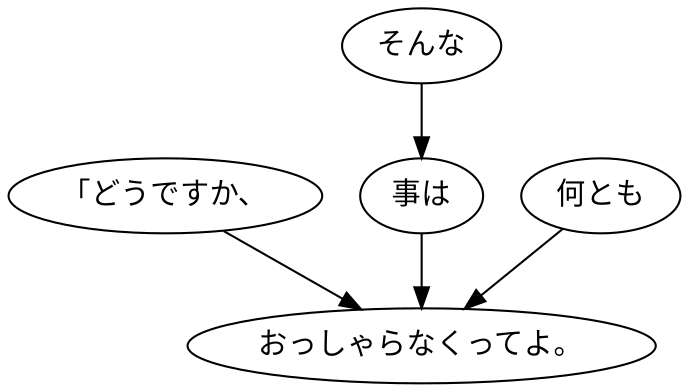 digraph graph6840 {
	node0 [label="「どうですか、"];
	node1 [label="そんな"];
	node2 [label="事は"];
	node3 [label="何とも"];
	node4 [label="おっしゃらなくってよ。"];
	node0 -> node4;
	node1 -> node2;
	node2 -> node4;
	node3 -> node4;
}

